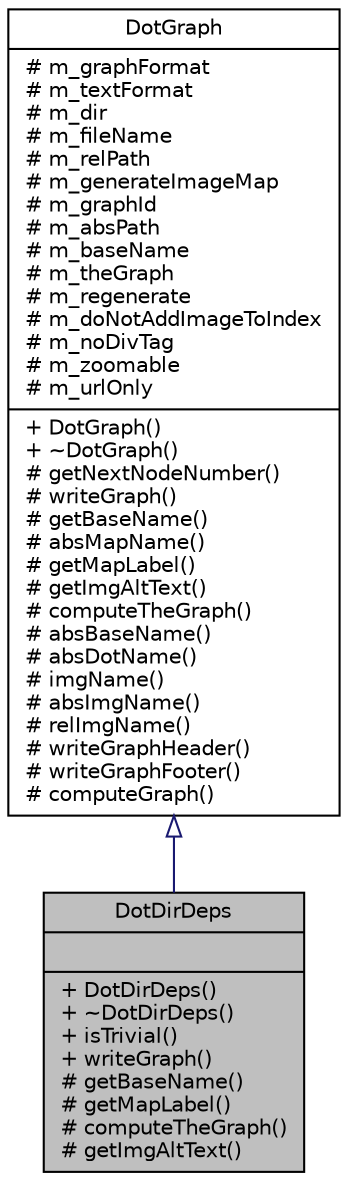digraph "DotDirDeps"
{
 // LATEX_PDF_SIZE
  edge [fontname="Helvetica",fontsize="10",labelfontname="Helvetica",labelfontsize="10"];
  node [fontname="Helvetica",fontsize="10",shape=record];
  Node1 [label="{DotDirDeps\n||+ DotDirDeps()\l+ ~DotDirDeps()\l+ isTrivial()\l+ writeGraph()\l# getBaseName()\l# getMapLabel()\l# computeTheGraph()\l# getImgAltText()\l}",height=0.2,width=0.4,color="black", fillcolor="grey75", style="filled", fontcolor="black",tooltip=" "];
  Node2 -> Node1 [dir="back",color="midnightblue",fontsize="10",style="solid",arrowtail="onormal",fontname="Helvetica"];
  Node2 [label="{DotGraph\n|# m_graphFormat\l# m_textFormat\l# m_dir\l# m_fileName\l# m_relPath\l# m_generateImageMap\l# m_graphId\l# m_absPath\l# m_baseName\l# m_theGraph\l# m_regenerate\l# m_doNotAddImageToIndex\l# m_noDivTag\l# m_zoomable\l# m_urlOnly\l|+ DotGraph()\l+ ~DotGraph()\l# getNextNodeNumber()\l# writeGraph()\l# getBaseName()\l# absMapName()\l# getMapLabel()\l# getImgAltText()\l# computeTheGraph()\l# absBaseName()\l# absDotName()\l# imgName()\l# absImgName()\l# relImgName()\l# writeGraphHeader()\l# writeGraphFooter()\l# computeGraph()\l}",height=0.2,width=0.4,color="black", fillcolor="white", style="filled",URL="$classDotGraph.html",tooltip=" "];
}
